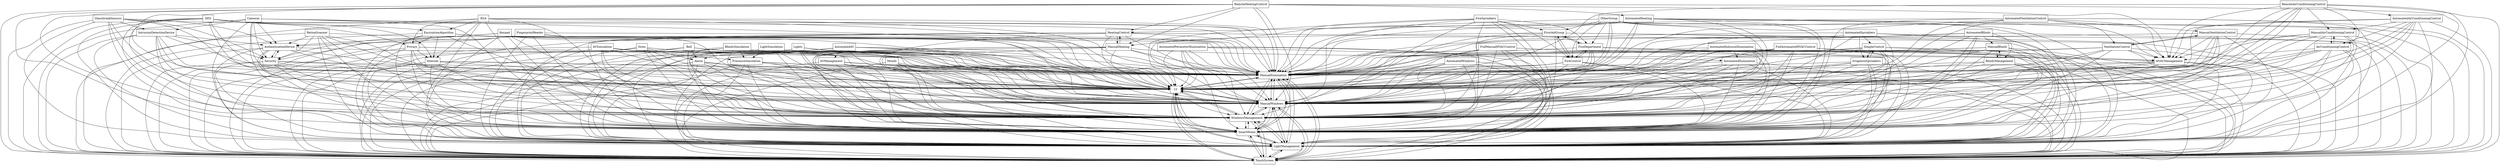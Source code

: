 digraph{
graph [rankdir=TB];
node [shape=box];
edge [arrowhead=normal];
0[label="FirstAidGroup",]
1[label="ManualBlinds",]
2[label="ManualVentilationControl",]
3[label="DES",]
4[label="AuthenticationDevice",]
5[label="ManualIlumination",]
6[label="Privacy",]
7[label="IntrusionDetectionDevice",]
8[label="RetinaScanner",]
9[label="RemoteHeatingControl",]
10[label="SimpleControl",]
11[label="GlassbreakSensors",]
12[label="Lights",]
13[label="BlindsSimulation",]
14[label="UI",]
15[label="AutomatedAV",]
16[label="TouchScreen",]
17[label="RSA",]
18[label="HVACManagement",]
19[label="Security",]
20[label="Moods",]
21[label="FireSprinklers",]
22[label="OtherGroup",]
23[label="AutomatedSprinklers",]
24[label="FireDepartment",]
25[label="Internet",]
26[label="FireControl",]
27[label="EncryptionAlgorithm",]
28[label="AutomatedAirConditioningControl",]
29[label="ManualAirConditioningControl",]
30[label="Siren",]
31[label="Bell",]
32[label="PresenceSimulation",]
33[label="IrrigationSprinklers",]
34[label="AutomatedBlinds",]
35[label="LightManagement",]
36[label="SmartHome",]
37[label="AVManagement",]
38[label="LightSimulation",]
39[label="HeatingControl",]
40[label="AutomatedInhouseIllumination",]
41[label="VentilationControl",]
42[label="WindowsManagement",]
43[label="RemoteAirConditioningControl",]
44[label="ManualWindows",]
45[label="ManualHeating",]
46[label="AutomatedIlumination",]
47[label="FullManualHVACControl",]
48[label="AutomatedWindows",]
49[label="Alarm",]
50[label="FullAutomatedHVACControl",]
51[label="Keypad",]
52[label="BlindsManagement",]
53[label="AVSimulation",]
54[label="AutomatedVentilationControl",]
55[label="FingerprintReader",]
56[label="Cameras",]
57[label="AutomatedPerimeterIllumination",]
58[label="AutomatedHeating",]
59[label="AirConditioningControl",]
0->5[label="",]
0->14[label="",]
0->16[label="",]
0->24[label="",]
0->26[label="",]
0->35[label="",]
0->36[label="",]
0->42[label="",]
0->44[label="",]
1->5[label="",]
1->14[label="",]
1->16[label="",]
1->35[label="",]
1->36[label="",]
1->42[label="",]
1->44[label="",]
1->52[label="",]
2->5[label="",]
2->14[label="",]
2->16[label="",]
2->18[label="",]
2->35[label="",]
2->36[label="",]
2->41[label="",]
2->42[label="",]
2->44[label="",]
3->5[label="",]
3->6[label="",]
3->14[label="",]
3->16[label="",]
3->25[label="",]
3->27[label="",]
3->35[label="",]
3->36[label="",]
3->42[label="",]
3->44[label="",]
4->5[label="",]
4->14[label="",]
4->16[label="",]
4->19[label="",]
4->35[label="",]
4->36[label="",]
4->42[label="",]
4->44[label="",]
5->14[label="",]
5->16[label="",]
5->35[label="",]
5->36[label="",]
5->42[label="",]
5->44[label="",]
6->5[label="",]
6->14[label="",]
6->16[label="",]
6->25[label="",]
6->35[label="",]
6->36[label="",]
6->42[label="",]
6->44[label="",]
7->4[label="",]
7->5[label="",]
7->14[label="",]
7->16[label="",]
7->19[label="",]
7->35[label="",]
7->36[label="",]
7->42[label="",]
7->44[label="",]
8->4[label="",]
8->5[label="",]
8->14[label="",]
8->16[label="",]
8->19[label="",]
8->35[label="",]
8->36[label="",]
8->42[label="",]
8->44[label="",]
9->5[label="",]
9->14[label="",]
9->16[label="",]
9->18[label="",]
9->35[label="",]
9->36[label="",]
9->39[label="",]
9->42[label="",]
9->44[label="",]
9->45[label="",]
9->58[label="",]
10->5[label="",]
10->14[label="",]
10->16[label="",]
10->33[label="",]
10->35[label="",]
10->36[label="",]
10->42[label="",]
10->44[label="",]
11->4[label="",]
11->5[label="",]
11->7[label="",]
11->14[label="",]
11->16[label="",]
11->19[label="",]
11->35[label="",]
11->36[label="",]
11->42[label="",]
11->44[label="",]
12->5[label="",]
12->14[label="",]
12->16[label="",]
12->35[label="",]
12->36[label="",]
12->42[label="",]
12->44[label="",]
12->49[label="",]
13->5[label="",]
13->14[label="",]
13->16[label="",]
13->32[label="",]
13->35[label="",]
13->36[label="",]
13->42[label="",]
13->44[label="",]
14->5[label="",]
14->16[label="",]
14->35[label="",]
14->36[label="",]
14->42[label="",]
14->44[label="",]
15->5[label="",]
15->14[label="",]
15->16[label="",]
15->35[label="",]
15->36[label="",]
15->37[label="",]
15->42[label="",]
15->44[label="",]
16->5[label="",]
16->14[label="",]
16->35[label="",]
16->36[label="",]
16->42[label="",]
16->44[label="",]
17->5[label="",]
17->6[label="",]
17->14[label="",]
17->16[label="",]
17->25[label="",]
17->27[label="",]
17->35[label="",]
17->36[label="",]
17->42[label="",]
17->44[label="",]
18->5[label="",]
18->14[label="",]
18->16[label="",]
18->35[label="",]
18->36[label="",]
18->42[label="",]
18->44[label="",]
19->4[label="",]
19->5[label="",]
19->14[label="",]
19->16[label="",]
19->35[label="",]
19->36[label="",]
19->42[label="",]
19->44[label="",]
20->5[label="",]
20->14[label="",]
20->16[label="",]
20->35[label="",]
20->36[label="",]
20->42[label="",]
20->44[label="",]
21->0[label="",]
21->5[label="",]
21->14[label="",]
21->16[label="",]
21->24[label="",]
21->26[label="",]
21->35[label="",]
21->36[label="",]
21->42[label="",]
21->44[label="",]
22->0[label="",]
22->5[label="",]
22->14[label="",]
22->16[label="",]
22->24[label="",]
22->26[label="",]
22->35[label="",]
22->36[label="",]
22->42[label="",]
22->44[label="",]
23->5[label="",]
23->10[label="",]
23->14[label="",]
23->16[label="",]
23->33[label="",]
23->35[label="",]
23->36[label="",]
23->42[label="",]
23->44[label="",]
24->0[label="",]
24->5[label="",]
24->14[label="",]
24->16[label="",]
24->26[label="",]
24->35[label="",]
24->36[label="",]
24->42[label="",]
24->44[label="",]
25->5[label="",]
25->14[label="",]
25->16[label="",]
25->35[label="",]
25->36[label="",]
25->42[label="",]
25->44[label="",]
26->0[label="",]
26->5[label="",]
26->14[label="",]
26->16[label="",]
26->24[label="",]
26->35[label="",]
26->36[label="",]
26->42[label="",]
26->44[label="",]
27->5[label="",]
27->6[label="",]
27->14[label="",]
27->16[label="",]
27->25[label="",]
27->35[label="",]
27->36[label="",]
27->42[label="",]
27->44[label="",]
28->5[label="",]
28->14[label="",]
28->16[label="",]
28->18[label="",]
28->29[label="",]
28->35[label="",]
28->36[label="",]
28->42[label="",]
28->44[label="",]
28->59[label="",]
29->5[label="",]
29->14[label="",]
29->16[label="",]
29->18[label="",]
29->35[label="",]
29->36[label="",]
29->42[label="",]
29->44[label="",]
29->59[label="",]
30->5[label="",]
30->14[label="",]
30->16[label="",]
30->35[label="",]
30->36[label="",]
30->42[label="",]
30->44[label="",]
30->49[label="",]
31->5[label="",]
31->14[label="",]
31->16[label="",]
31->35[label="",]
31->36[label="",]
31->42[label="",]
31->44[label="",]
31->49[label="",]
32->5[label="",]
32->14[label="",]
32->16[label="",]
32->35[label="",]
32->36[label="",]
32->42[label="",]
32->44[label="",]
33->5[label="",]
33->10[label="",]
33->14[label="",]
33->16[label="",]
33->35[label="",]
33->36[label="",]
33->42[label="",]
33->44[label="",]
34->1[label="",]
34->5[label="",]
34->14[label="",]
34->16[label="",]
34->35[label="",]
34->36[label="",]
34->42[label="",]
34->44[label="",]
34->52[label="",]
35->5[label="",]
35->14[label="",]
35->16[label="",]
35->36[label="",]
35->42[label="",]
35->44[label="",]
36->5[label="",]
36->14[label="",]
36->16[label="",]
36->35[label="",]
36->42[label="",]
36->44[label="",]
37->5[label="",]
37->14[label="",]
37->16[label="",]
37->35[label="",]
37->36[label="",]
37->42[label="",]
37->44[label="",]
38->5[label="",]
38->14[label="",]
38->16[label="",]
38->32[label="",]
38->35[label="",]
38->36[label="",]
38->42[label="",]
38->44[label="",]
39->5[label="",]
39->14[label="",]
39->16[label="",]
39->18[label="",]
39->35[label="",]
39->36[label="",]
39->42[label="",]
39->44[label="",]
39->45[label="",]
40->5[label="",]
40->14[label="",]
40->16[label="",]
40->35[label="",]
40->36[label="",]
40->42[label="",]
40->44[label="",]
40->46[label="",]
41->2[label="",]
41->5[label="",]
41->14[label="",]
41->16[label="",]
41->18[label="",]
41->35[label="",]
41->36[label="",]
41->42[label="",]
41->44[label="",]
42->5[label="",]
42->14[label="",]
42->16[label="",]
42->35[label="",]
42->36[label="",]
42->44[label="",]
43->5[label="",]
43->14[label="",]
43->16[label="",]
43->18[label="",]
43->28[label="",]
43->29[label="",]
43->35[label="",]
43->36[label="",]
43->42[label="",]
43->44[label="",]
43->59[label="",]
44->5[label="",]
44->14[label="",]
44->16[label="",]
44->35[label="",]
44->36[label="",]
44->42[label="",]
45->5[label="",]
45->14[label="",]
45->16[label="",]
45->18[label="",]
45->35[label="",]
45->36[label="",]
45->39[label="",]
45->42[label="",]
45->44[label="",]
46->5[label="",]
46->14[label="",]
46->16[label="",]
46->35[label="",]
46->36[label="",]
46->42[label="",]
46->44[label="",]
47->5[label="",]
47->14[label="",]
47->16[label="",]
47->18[label="",]
47->35[label="",]
47->36[label="",]
47->42[label="",]
47->44[label="",]
48->5[label="",]
48->14[label="",]
48->16[label="",]
48->35[label="",]
48->36[label="",]
48->42[label="",]
48->44[label="",]
49->5[label="",]
49->14[label="",]
49->16[label="",]
49->35[label="",]
49->36[label="",]
49->42[label="",]
49->44[label="",]
50->5[label="",]
50->14[label="",]
50->16[label="",]
50->18[label="",]
50->35[label="",]
50->36[label="",]
50->42[label="",]
50->44[label="",]
51->4[label="",]
51->5[label="",]
51->14[label="",]
51->16[label="",]
51->19[label="",]
51->35[label="",]
51->36[label="",]
51->42[label="",]
51->44[label="",]
52->1[label="",]
52->5[label="",]
52->14[label="",]
52->16[label="",]
52->35[label="",]
52->36[label="",]
52->42[label="",]
52->44[label="",]
53->5[label="",]
53->14[label="",]
53->16[label="",]
53->32[label="",]
53->35[label="",]
53->36[label="",]
53->42[label="",]
53->44[label="",]
54->2[label="",]
54->5[label="",]
54->14[label="",]
54->16[label="",]
54->18[label="",]
54->35[label="",]
54->36[label="",]
54->41[label="",]
54->42[label="",]
54->44[label="",]
55->4[label="",]
55->5[label="",]
55->14[label="",]
55->16[label="",]
55->19[label="",]
55->35[label="",]
55->36[label="",]
55->42[label="",]
55->44[label="",]
56->4[label="",]
56->5[label="",]
56->7[label="",]
56->14[label="",]
56->16[label="",]
56->19[label="",]
56->35[label="",]
56->36[label="",]
56->42[label="",]
56->44[label="",]
57->5[label="",]
57->14[label="",]
57->16[label="",]
57->35[label="",]
57->36[label="",]
57->42[label="",]
57->44[label="",]
57->46[label="",]
58->5[label="",]
58->14[label="",]
58->16[label="",]
58->18[label="",]
58->35[label="",]
58->36[label="",]
58->39[label="",]
58->42[label="",]
58->44[label="",]
58->45[label="",]
59->5[label="",]
59->14[label="",]
59->16[label="",]
59->18[label="",]
59->29[label="",]
59->35[label="",]
59->36[label="",]
59->42[label="",]
59->44[label="",]
}
